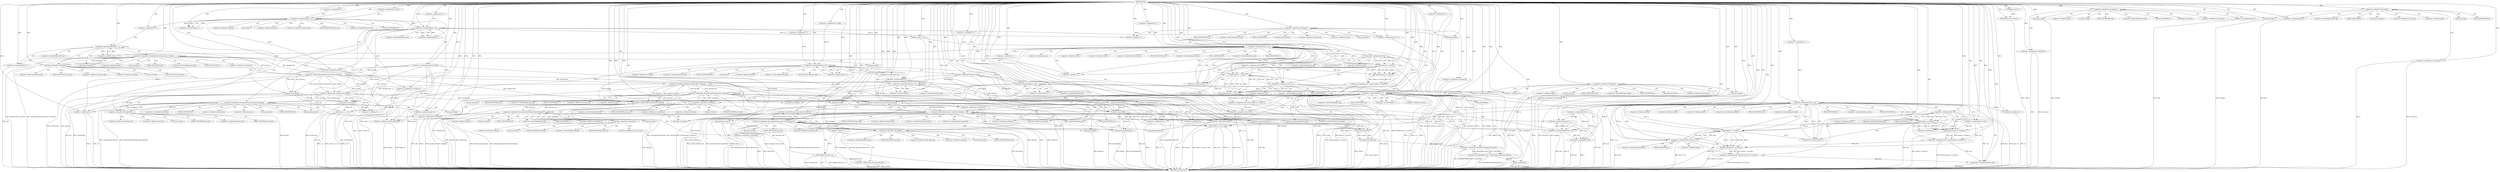 digraph "main" {  
"1000534" [label = "(METHOD,main)" ]
"1001096" [label = "(METHOD_RETURN,int)" ]
"1000536" [label = "(<operator>.assignment,n=read())" ]
"1000539" [label = "(<operator>.assignment,m=read())" ]
"1000542" [label = "(<operator>.assignment,k=read())" ]
"1000843" [label = "(build1,build1(1,1,n))" ]
"1000914" [label = "(build2,build2(1,1,m))" ]
"1000985" [label = "(sort,sort(a+1,a+n+1))" ]
"1000994" [label = "(sort,sort(b+1,b+m+1,cmp))" ]
"1001004" [label = "(<operator>.assignment,now=1)" ]
"1001092" [label = "(writeln,writeln(ans))" ]
"1001094" [label = "(RETURN,return 0;,return 0;)" ]
"1000547" [label = "(<operator>.assignment,i=1)" ]
"1000550" [label = "(<operator>.lessEqualsThan,i<=n)" ]
"1000553" [label = "(<operator>.postIncrement,i++)" ]
"1000572" [label = "(<operator>.assignment,i=1)" ]
"1000575" [label = "(<operator>.lessEqualsThan,i<=m)" ]
"1000578" [label = "(<operator>.postIncrement,i++)" ]
"1000597" [label = "(<operator>.assignment,i=n)" ]
"1000600" [label = "(<operator>.greaterEqualsThan,i>=1)" ]
"1000603" [label = "(<operator>.postDecrement,i--)" ]
"1000639" [label = "(<operator>.logicalNot,!stk.empty())" ]
"1000658" [label = "(<operator>.assignment,i=m)" ]
"1000661" [label = "(<operator>.greaterEqualsThan,i>=1)" ]
"1000664" [label = "(<operator>.postDecrement,i--)" ]
"1000700" [label = "(<operator>.logicalNot,!stk.empty())" ]
"1000719" [label = "(<operator>.assignment,i=1)" ]
"1000722" [label = "(<operator>.lessEqualsThan,i<=n)" ]
"1000725" [label = "(<operator>.postIncrement,i++)" ]
"1000761" [label = "(<operator>.logicalNot,!stk.empty())" ]
"1000782" [label = "(<operator>.assignment,i=1)" ]
"1000785" [label = "(<operator>.lessEqualsThan,i<=m)" ]
"1000788" [label = "(<operator>.postIncrement,i++)" ]
"1000824" [label = "(<operator>.logicalNot,!stk.empty())" ]
"1000849" [label = "(<operator>.assignment,i=1)" ]
"1000852" [label = "(<operator>.lessEqualsThan,i<=n)" ]
"1000855" [label = "(<operator>.postIncrement,i++)" ]
"1000920" [label = "(<operator>.assignment,i=1)" ]
"1000923" [label = "(<operator>.lessEqualsThan,i<=m)" ]
"1000926" [label = "(<operator>.postIncrement,i++)" ]
"1001009" [label = "(<operator>.assignment,i=1)" ]
"1001012" [label = "(<operator>.lessEqualsThan,i<=n)" ]
"1001015" [label = "(<operator>.postIncrement,i++)" ]
"1001095" [label = "(LITERAL,0,return 0;)" ]
"1000556" [label = "(<operator>.assignment,a[i].num=read())" ]
"1000563" [label = "(<operator>.assignment,a[i].id=i)" ]
"1000581" [label = "(<operator>.assignment,b[i].num=read())" ]
"1000588" [label = "(<operator>.assignment,b[i].id=i)" ]
"1000634" [label = "(stk.push,stk.push(a[i]))" ]
"1000643" [label = "(<operator>.assignment,j=stk.top().id)" ]
"1000648" [label = "(stk.pop,stk.pop())" ]
"1000649" [label = "(<operator>.assignment,a[j].l=0)" ]
"1000695" [label = "(stk.push,stk.push(b[i]))" ]
"1000704" [label = "(<operator>.assignment,j=stk.top().id)" ]
"1000709" [label = "(stk.pop,stk.pop())" ]
"1000710" [label = "(<operator>.assignment,b[j].l=0)" ]
"1000756" [label = "(stk.push,stk.push(a[i]))" ]
"1000765" [label = "(<operator>.assignment,j=stk.top().id)" ]
"1000770" [label = "(stk.pop,stk.pop())" ]
"1000771" [label = "(<operator>.assignment,a[j].r=n+1)" ]
"1000819" [label = "(stk.push,stk.push(b[i]))" ]
"1000828" [label = "(<operator>.assignment,j=stk.top().id)" ]
"1000833" [label = "(stk.pop,stk.pop())" ]
"1000834" [label = "(<operator>.assignment,b[j].r=m+1)" ]
"1000858" [label = "(<operator>.assignment,now=1e9)" ]
"1000907" [label = "(<operator>.assignment,a[i].m=now)" ]
"1000929" [label = "(<operator>.assignment,now=1e9)" ]
"1000978" [label = "(<operator>.assignment,b[i].m=now)" ]
"1000986" [label = "(<operator>.addition,a+1)" ]
"1000989" [label = "(<operator>.addition,a+n+1)" ]
"1000995" [label = "(<operator>.addition,b+1)" ]
"1000998" [label = "(<operator>.addition,b+m+1)" ]
"1001077" [label = "(<operator>.assignmentPlus,ans+=ask(200000)-ask(max(0,k-a[i].m)))" ]
"1000607" [label = "(<operator>.logicalAnd,!stk.empty()&&stk.top().num>=a[i].num)" ]
"1000668" [label = "(<operator>.logicalAnd,!stk.empty()&&stk.top().num>=b[i].num)" ]
"1000729" [label = "(<operator>.logicalAnd,!stk.empty()&&stk.top().num>a[i].num)" ]
"1000792" [label = "(<operator>.logicalAnd,!stk.empty()&&stk.top().num>b[i].num)" ]
"1000862" [label = "(<operator>.notEquals,a[i].l!=0)" ]
"1000869" [label = "(<operator>.assignment,now=min(now,query(1,1,n,a[i].l,i)))" ]
"1000884" [label = "(<operator>.notEquals,a[i].r!=n+1)" ]
"1000893" [label = "(<operator>.assignment,now=min(now,query(1,1,n,i,a[i].r)))" ]
"1000933" [label = "(<operator>.notEquals,b[i].l!=0)" ]
"1000940" [label = "(<operator>.assignment,now=min(now,query(1,1,m,b[i].l,i)))" ]
"1000955" [label = "(<operator>.notEquals,b[i].r!=m+1)" ]
"1000964" [label = "(<operator>.assignment,now=min(now,query(1,1,m,i,b[i].r)))" ]
"1000991" [label = "(<operator>.addition,n+1)" ]
"1001000" [label = "(<operator>.addition,m+1)" ]
"1001020" [label = "(<operator>.assignment,j=now)" ]
"1001023" [label = "(<operator>.logicalAnd,a[i].num+b[now].m>k&&now<=m)" ]
"1001040" [label = "(<operator>.postIncrement,now++)" ]
"1001055" [label = "(<operator>.logicalAnd,!que.empty()&&que.top().num+a[i].num>k)" ]
"1000621" [label = "(<operator>.assignment,j=stk.top().id)" ]
"1000626" [label = "(stk.pop,stk.pop())" ]
"1000627" [label = "(<operator>.assignment,a[j].l=i)" ]
"1000682" [label = "(<operator>.assignment,j=stk.top().id)" ]
"1000687" [label = "(stk.pop,stk.pop())" ]
"1000688" [label = "(<operator>.assignment,b[j].l=i)" ]
"1000743" [label = "(<operator>.assignment,j=stk.top().id)" ]
"1000748" [label = "(stk.pop,stk.pop())" ]
"1000749" [label = "(<operator>.assignment,a[j].r=i)" ]
"1000777" [label = "(<operator>.addition,n+1)" ]
"1000806" [label = "(<operator>.assignment,j=stk.top().id)" ]
"1000811" [label = "(stk.pop,stk.pop())" ]
"1000812" [label = "(<operator>.assignment,b[j].r=i)" ]
"1000840" [label = "(<operator>.addition,m+1)" ]
"1001043" [label = "(add,add(b[now].num,1))" ]
"1001050" [label = "(que.push,que.push(b[now]))" ]
"1001070" [label = "(add,add(que.top().num,-1))" ]
"1001076" [label = "(que.pop,que.pop())" ]
"1001079" [label = "(<operator>.subtraction,ask(200000)-ask(max(0,k-a[i].m)))" ]
"1000608" [label = "(<operator>.logicalNot,!stk.empty())" ]
"1000610" [label = "(<operator>.greaterEqualsThan,stk.top().num>=a[i].num)" ]
"1000669" [label = "(<operator>.logicalNot,!stk.empty())" ]
"1000671" [label = "(<operator>.greaterEqualsThan,stk.top().num>=b[i].num)" ]
"1000730" [label = "(<operator>.logicalNot,!stk.empty())" ]
"1000732" [label = "(<operator>.greaterThan,stk.top().num>a[i].num)" ]
"1000793" [label = "(<operator>.logicalNot,!stk.empty())" ]
"1000795" [label = "(<operator>.greaterThan,stk.top().num>b[i].num)" ]
"1000871" [label = "(min,min(now,query(1,1,n,a[i].l,i)))" ]
"1000890" [label = "(<operator>.addition,n+1)" ]
"1000895" [label = "(min,min(now,query(1,1,n,i,a[i].r)))" ]
"1000942" [label = "(min,min(now,query(1,1,m,b[i].l,i)))" ]
"1000961" [label = "(<operator>.addition,m+1)" ]
"1000966" [label = "(min,min(now,query(1,1,m,i,b[i].r)))" ]
"1001024" [label = "(<operator>.greaterThan,a[i].num+b[now].m>k)" ]
"1001037" [label = "(<operator>.lessEqualsThan,now<=m)" ]
"1001056" [label = "(<operator>.logicalNot,!que.empty())" ]
"1001058" [label = "(<operator>.greaterThan,que.top().num+a[i].num>k)" ]
"1001080" [label = "(ask,ask(200000))" ]
"1001082" [label = "(ask,ask(max(0,k-a[i].m)))" ]
"1000873" [label = "(query,query(1,1,n,a[i].l,i))" ]
"1000897" [label = "(query,query(1,1,n,i,a[i].r))" ]
"1000944" [label = "(query,query(1,1,m,b[i].l,i))" ]
"1000968" [label = "(query,query(1,1,m,i,b[i].r))" ]
"1001025" [label = "(<operator>.addition,a[i].num+b[now].m)" ]
"1001059" [label = "(<operator>.addition,que.top().num+a[i].num)" ]
"1001074" [label = "(<operator>.minus,-1)" ]
"1001083" [label = "(max,max(0,k-a[i].m))" ]
"1001085" [label = "(<operator>.subtraction,k-a[i].m)" ]
"1000640" [label = "(stk.empty,stk.empty())" ]
"1000701" [label = "(stk.empty,stk.empty())" ]
"1000762" [label = "(stk.empty,stk.empty())" ]
"1000825" [label = "(stk.empty,stk.empty())" ]
"1000557" [label = "(<operator>.fieldAccess,a[i].num)" ]
"1000562" [label = "(read,read())" ]
"1000564" [label = "(<operator>.fieldAccess,a[i].id)" ]
"1000582" [label = "(<operator>.fieldAccess,b[i].num)" ]
"1000587" [label = "(read,read())" ]
"1000589" [label = "(<operator>.fieldAccess,b[i].id)" ]
"1000635" [label = "(<operator>.indirectIndexAccess,a[i])" ]
"1000645" [label = "(<operator>.fieldAccess,stk.top().id)" ]
"1000650" [label = "(<operator>.fieldAccess,a[j].l)" ]
"1000696" [label = "(<operator>.indirectIndexAccess,b[i])" ]
"1000706" [label = "(<operator>.fieldAccess,stk.top().id)" ]
"1000711" [label = "(<operator>.fieldAccess,b[j].l)" ]
"1000757" [label = "(<operator>.indirectIndexAccess,a[i])" ]
"1000767" [label = "(<operator>.fieldAccess,stk.top().id)" ]
"1000772" [label = "(<operator>.fieldAccess,a[j].r)" ]
"1000820" [label = "(<operator>.indirectIndexAccess,b[i])" ]
"1000830" [label = "(<operator>.fieldAccess,stk.top().id)" ]
"1000835" [label = "(<operator>.fieldAccess,b[j].r)" ]
"1000908" [label = "(<operator>.fieldAccess,a[i].m)" ]
"1000979" [label = "(<operator>.fieldAccess,b[i].m)" ]
"1000558" [label = "(<operator>.indirectIndexAccess,a[i])" ]
"1000561" [label = "(FIELD_IDENTIFIER,num,num)" ]
"1000565" [label = "(<operator>.indirectIndexAccess,a[i])" ]
"1000568" [label = "(FIELD_IDENTIFIER,id,id)" ]
"1000583" [label = "(<operator>.indirectIndexAccess,b[i])" ]
"1000586" [label = "(FIELD_IDENTIFIER,num,num)" ]
"1000590" [label = "(<operator>.indirectIndexAccess,b[i])" ]
"1000593" [label = "(FIELD_IDENTIFIER,id,id)" ]
"1000646" [label = "(stk.top,stk.top())" ]
"1000647" [label = "(FIELD_IDENTIFIER,id,id)" ]
"1000651" [label = "(<operator>.indirectIndexAccess,a[j])" ]
"1000654" [label = "(FIELD_IDENTIFIER,l,l)" ]
"1000707" [label = "(stk.top,stk.top())" ]
"1000708" [label = "(FIELD_IDENTIFIER,id,id)" ]
"1000712" [label = "(<operator>.indirectIndexAccess,b[j])" ]
"1000715" [label = "(FIELD_IDENTIFIER,l,l)" ]
"1000768" [label = "(stk.top,stk.top())" ]
"1000769" [label = "(FIELD_IDENTIFIER,id,id)" ]
"1000773" [label = "(<operator>.indirectIndexAccess,a[j])" ]
"1000776" [label = "(FIELD_IDENTIFIER,r,r)" ]
"1000831" [label = "(stk.top,stk.top())" ]
"1000832" [label = "(FIELD_IDENTIFIER,id,id)" ]
"1000836" [label = "(<operator>.indirectIndexAccess,b[j])" ]
"1000839" [label = "(FIELD_IDENTIFIER,r,r)" ]
"1000863" [label = "(<operator>.fieldAccess,a[i].l)" ]
"1000885" [label = "(<operator>.fieldAccess,a[i].r)" ]
"1000909" [label = "(<operator>.indirectIndexAccess,a[i])" ]
"1000912" [label = "(FIELD_IDENTIFIER,m,m)" ]
"1000934" [label = "(<operator>.fieldAccess,b[i].l)" ]
"1000956" [label = "(<operator>.fieldAccess,b[i].r)" ]
"1000980" [label = "(<operator>.indirectIndexAccess,b[i])" ]
"1000983" [label = "(FIELD_IDENTIFIER,m,m)" ]
"1000609" [label = "(stk.empty,stk.empty())" ]
"1000611" [label = "(<operator>.fieldAccess,stk.top().num)" ]
"1000614" [label = "(<operator>.fieldAccess,a[i].num)" ]
"1000623" [label = "(<operator>.fieldAccess,stk.top().id)" ]
"1000628" [label = "(<operator>.fieldAccess,a[j].l)" ]
"1000670" [label = "(stk.empty,stk.empty())" ]
"1000672" [label = "(<operator>.fieldAccess,stk.top().num)" ]
"1000675" [label = "(<operator>.fieldAccess,b[i].num)" ]
"1000684" [label = "(<operator>.fieldAccess,stk.top().id)" ]
"1000689" [label = "(<operator>.fieldAccess,b[j].l)" ]
"1000731" [label = "(stk.empty,stk.empty())" ]
"1000733" [label = "(<operator>.fieldAccess,stk.top().num)" ]
"1000736" [label = "(<operator>.fieldAccess,a[i].num)" ]
"1000745" [label = "(<operator>.fieldAccess,stk.top().id)" ]
"1000750" [label = "(<operator>.fieldAccess,a[j].r)" ]
"1000794" [label = "(stk.empty,stk.empty())" ]
"1000796" [label = "(<operator>.fieldAccess,stk.top().num)" ]
"1000799" [label = "(<operator>.fieldAccess,b[i].num)" ]
"1000808" [label = "(<operator>.fieldAccess,stk.top().id)" ]
"1000813" [label = "(<operator>.fieldAccess,b[j].r)" ]
"1000864" [label = "(<operator>.indirectIndexAccess,a[i])" ]
"1000867" [label = "(FIELD_IDENTIFIER,l,l)" ]
"1000886" [label = "(<operator>.indirectIndexAccess,a[i])" ]
"1000889" [label = "(FIELD_IDENTIFIER,r,r)" ]
"1000935" [label = "(<operator>.indirectIndexAccess,b[i])" ]
"1000938" [label = "(FIELD_IDENTIFIER,l,l)" ]
"1000957" [label = "(<operator>.indirectIndexAccess,b[i])" ]
"1000960" [label = "(FIELD_IDENTIFIER,r,r)" ]
"1001044" [label = "(<operator>.fieldAccess,b[now].num)" ]
"1001051" [label = "(<operator>.indirectIndexAccess,b[now])" ]
"1001057" [label = "(que.empty,que.empty())" ]
"1001071" [label = "(<operator>.fieldAccess,que.top().num)" ]
"1000612" [label = "(stk.top,stk.top())" ]
"1000613" [label = "(FIELD_IDENTIFIER,num,num)" ]
"1000615" [label = "(<operator>.indirectIndexAccess,a[i])" ]
"1000618" [label = "(FIELD_IDENTIFIER,num,num)" ]
"1000624" [label = "(stk.top,stk.top())" ]
"1000625" [label = "(FIELD_IDENTIFIER,id,id)" ]
"1000629" [label = "(<operator>.indirectIndexAccess,a[j])" ]
"1000632" [label = "(FIELD_IDENTIFIER,l,l)" ]
"1000673" [label = "(stk.top,stk.top())" ]
"1000674" [label = "(FIELD_IDENTIFIER,num,num)" ]
"1000676" [label = "(<operator>.indirectIndexAccess,b[i])" ]
"1000679" [label = "(FIELD_IDENTIFIER,num,num)" ]
"1000685" [label = "(stk.top,stk.top())" ]
"1000686" [label = "(FIELD_IDENTIFIER,id,id)" ]
"1000690" [label = "(<operator>.indirectIndexAccess,b[j])" ]
"1000693" [label = "(FIELD_IDENTIFIER,l,l)" ]
"1000734" [label = "(stk.top,stk.top())" ]
"1000735" [label = "(FIELD_IDENTIFIER,num,num)" ]
"1000737" [label = "(<operator>.indirectIndexAccess,a[i])" ]
"1000740" [label = "(FIELD_IDENTIFIER,num,num)" ]
"1000746" [label = "(stk.top,stk.top())" ]
"1000747" [label = "(FIELD_IDENTIFIER,id,id)" ]
"1000751" [label = "(<operator>.indirectIndexAccess,a[j])" ]
"1000754" [label = "(FIELD_IDENTIFIER,r,r)" ]
"1000797" [label = "(stk.top,stk.top())" ]
"1000798" [label = "(FIELD_IDENTIFIER,num,num)" ]
"1000800" [label = "(<operator>.indirectIndexAccess,b[i])" ]
"1000803" [label = "(FIELD_IDENTIFIER,num,num)" ]
"1000809" [label = "(stk.top,stk.top())" ]
"1000810" [label = "(FIELD_IDENTIFIER,id,id)" ]
"1000814" [label = "(<operator>.indirectIndexAccess,b[j])" ]
"1000817" [label = "(FIELD_IDENTIFIER,r,r)" ]
"1000877" [label = "(<operator>.fieldAccess,a[i].l)" ]
"1000902" [label = "(<operator>.fieldAccess,a[i].r)" ]
"1000948" [label = "(<operator>.fieldAccess,b[i].l)" ]
"1000973" [label = "(<operator>.fieldAccess,b[i].r)" ]
"1001026" [label = "(<operator>.fieldAccess,a[i].num)" ]
"1001031" [label = "(<operator>.fieldAccess,b[now].m)" ]
"1001045" [label = "(<operator>.indirectIndexAccess,b[now])" ]
"1001048" [label = "(FIELD_IDENTIFIER,num,num)" ]
"1001060" [label = "(<operator>.fieldAccess,que.top().num)" ]
"1001063" [label = "(<operator>.fieldAccess,a[i].num)" ]
"1001072" [label = "(que.top,que.top())" ]
"1001073" [label = "(FIELD_IDENTIFIER,num,num)" ]
"1000878" [label = "(<operator>.indirectIndexAccess,a[i])" ]
"1000881" [label = "(FIELD_IDENTIFIER,l,l)" ]
"1000903" [label = "(<operator>.indirectIndexAccess,a[i])" ]
"1000906" [label = "(FIELD_IDENTIFIER,r,r)" ]
"1000949" [label = "(<operator>.indirectIndexAccess,b[i])" ]
"1000952" [label = "(FIELD_IDENTIFIER,l,l)" ]
"1000974" [label = "(<operator>.indirectIndexAccess,b[i])" ]
"1000977" [label = "(FIELD_IDENTIFIER,r,r)" ]
"1001027" [label = "(<operator>.indirectIndexAccess,a[i])" ]
"1001030" [label = "(FIELD_IDENTIFIER,num,num)" ]
"1001032" [label = "(<operator>.indirectIndexAccess,b[now])" ]
"1001035" [label = "(FIELD_IDENTIFIER,m,m)" ]
"1001061" [label = "(que.top,que.top())" ]
"1001062" [label = "(FIELD_IDENTIFIER,num,num)" ]
"1001064" [label = "(<operator>.indirectIndexAccess,a[i])" ]
"1001067" [label = "(FIELD_IDENTIFIER,num,num)" ]
"1001087" [label = "(<operator>.fieldAccess,a[i].m)" ]
"1001088" [label = "(<operator>.indirectIndexAccess,a[i])" ]
"1001091" [label = "(FIELD_IDENTIFIER,m,m)" ]
  "1001094" -> "1001096"  [ label = "DDG: <RET>"] 
  "1000542" -> "1001096"  [ label = "DDG: k"] 
  "1000542" -> "1001096"  [ label = "DDG: read()"] 
  "1000661" -> "1001096"  [ label = "DDG: i>=1"] 
  "1000824" -> "1001096"  [ label = "DDG: stk.empty()"] 
  "1000824" -> "1001096"  [ label = "DDG: !stk.empty()"] 
  "1000843" -> "1001096"  [ label = "DDG: build1(1,1,n)"] 
  "1000914" -> "1001096"  [ label = "DDG: build2(1,1,m)"] 
  "1000923" -> "1001096"  [ label = "DDG: i<=m"] 
  "1000985" -> "1001096"  [ label = "DDG: a+1"] 
  "1000989" -> "1001096"  [ label = "DDG: a"] 
  "1000989" -> "1001096"  [ label = "DDG: n+1"] 
  "1000985" -> "1001096"  [ label = "DDG: a+n+1"] 
  "1000985" -> "1001096"  [ label = "DDG: sort(a+1,a+n+1)"] 
  "1000994" -> "1001096"  [ label = "DDG: b+1"] 
  "1000998" -> "1001096"  [ label = "DDG: b"] 
  "1001000" -> "1001096"  [ label = "DDG: m"] 
  "1000998" -> "1001096"  [ label = "DDG: m+1"] 
  "1000994" -> "1001096"  [ label = "DDG: b+m+1"] 
  "1000994" -> "1001096"  [ label = "DDG: sort(b+1,b+m+1,cmp)"] 
  "1001004" -> "1001096"  [ label = "DDG: now"] 
  "1001012" -> "1001096"  [ label = "DDG: i"] 
  "1001012" -> "1001096"  [ label = "DDG: n"] 
  "1001012" -> "1001096"  [ label = "DDG: i<=n"] 
  "1001092" -> "1001096"  [ label = "DDG: ans"] 
  "1001092" -> "1001096"  [ label = "DDG: writeln(ans)"] 
  "1001020" -> "1001096"  [ label = "DDG: j"] 
  "1001020" -> "1001096"  [ label = "DDG: now"] 
  "1001025" -> "1001096"  [ label = "DDG: a[i].num"] 
  "1001025" -> "1001096"  [ label = "DDG: b[now].m"] 
  "1001024" -> "1001096"  [ label = "DDG: a[i].num+b[now].m"] 
  "1001023" -> "1001096"  [ label = "DDG: a[i].num+b[now].m>k"] 
  "1001037" -> "1001096"  [ label = "DDG: now"] 
  "1001037" -> "1001096"  [ label = "DDG: m"] 
  "1001023" -> "1001096"  [ label = "DDG: now<=m"] 
  "1001023" -> "1001096"  [ label = "DDG: a[i].num+b[now].m>k&&now<=m"] 
  "1001056" -> "1001096"  [ label = "DDG: que.empty()"] 
  "1001055" -> "1001096"  [ label = "DDG: !que.empty()"] 
  "1001059" -> "1001096"  [ label = "DDG: que.top().num"] 
  "1001059" -> "1001096"  [ label = "DDG: a[i].num"] 
  "1001058" -> "1001096"  [ label = "DDG: que.top().num+a[i].num"] 
  "1001055" -> "1001096"  [ label = "DDG: que.top().num+a[i].num>k"] 
  "1001055" -> "1001096"  [ label = "DDG: !que.empty()&&que.top().num+a[i].num>k"] 
  "1001079" -> "1001096"  [ label = "DDG: ask(200000)"] 
  "1001085" -> "1001096"  [ label = "DDG: k"] 
  "1001085" -> "1001096"  [ label = "DDG: a[i].m"] 
  "1001083" -> "1001096"  [ label = "DDG: k-a[i].m"] 
  "1001082" -> "1001096"  [ label = "DDG: max(0,k-a[i].m)"] 
  "1001079" -> "1001096"  [ label = "DDG: ask(max(0,k-a[i].m))"] 
  "1001077" -> "1001096"  [ label = "DDG: ask(200000)-ask(max(0,k-a[i].m))"] 
  "1001070" -> "1001096"  [ label = "DDG: que.top().num"] 
  "1001070" -> "1001096"  [ label = "DDG: -1"] 
  "1001070" -> "1001096"  [ label = "DDG: add(que.top().num,-1)"] 
  "1001076" -> "1001096"  [ label = "DDG: que.pop()"] 
  "1001043" -> "1001096"  [ label = "DDG: b[now].num"] 
  "1001043" -> "1001096"  [ label = "DDG: add(b[now].num,1)"] 
  "1001050" -> "1001096"  [ label = "DDG: b[now]"] 
  "1001050" -> "1001096"  [ label = "DDG: que.push(b[now])"] 
  "1001040" -> "1001096"  [ label = "DDG: now"] 
  "1000933" -> "1001096"  [ label = "DDG: b[i].l"] 
  "1000933" -> "1001096"  [ label = "DDG: b[i].l!=0"] 
  "1000944" -> "1001096"  [ label = "DDG: b[i].l"] 
  "1000942" -> "1001096"  [ label = "DDG: query(1,1,m,b[i].l,i)"] 
  "1000940" -> "1001096"  [ label = "DDG: min(now,query(1,1,m,b[i].l,i))"] 
  "1000955" -> "1001096"  [ label = "DDG: b[i].r"] 
  "1000955" -> "1001096"  [ label = "DDG: b[i].r!=m+1"] 
  "1000968" -> "1001096"  [ label = "DDG: b[i].r"] 
  "1000966" -> "1001096"  [ label = "DDG: query(1,1,m,i,b[i].r)"] 
  "1000964" -> "1001096"  [ label = "DDG: min(now,query(1,1,m,i,b[i].r))"] 
  "1000978" -> "1001096"  [ label = "DDG: b[i].m"] 
  "1000862" -> "1001096"  [ label = "DDG: a[i].l"] 
  "1000862" -> "1001096"  [ label = "DDG: a[i].l!=0"] 
  "1000873" -> "1001096"  [ label = "DDG: a[i].l"] 
  "1000871" -> "1001096"  [ label = "DDG: query(1,1,n,a[i].l,i)"] 
  "1000869" -> "1001096"  [ label = "DDG: min(now,query(1,1,n,a[i].l,i))"] 
  "1000884" -> "1001096"  [ label = "DDG: a[i].r"] 
  "1000884" -> "1001096"  [ label = "DDG: a[i].r!=n+1"] 
  "1000897" -> "1001096"  [ label = "DDG: a[i].r"] 
  "1000895" -> "1001096"  [ label = "DDG: query(1,1,n,i,a[i].r)"] 
  "1000893" -> "1001096"  [ label = "DDG: min(now,query(1,1,n,i,a[i].r))"] 
  "1000907" -> "1001096"  [ label = "DDG: a[i].m"] 
  "1000828" -> "1001096"  [ label = "DDG: j"] 
  "1000828" -> "1001096"  [ label = "DDG: stk.top().id"] 
  "1000833" -> "1001096"  [ label = "DDG: stk.pop()"] 
  "1000834" -> "1001096"  [ label = "DDG: b[j].r"] 
  "1000795" -> "1001096"  [ label = "DDG: stk.top().num"] 
  "1000795" -> "1001096"  [ label = "DDG: b[i].num"] 
  "1000792" -> "1001096"  [ label = "DDG: stk.top().num>b[i].num"] 
  "1000792" -> "1001096"  [ label = "DDG: !stk.empty()&&stk.top().num>b[i].num"] 
  "1000819" -> "1001096"  [ label = "DDG: b[i]"] 
  "1000819" -> "1001096"  [ label = "DDG: stk.push(b[i])"] 
  "1000806" -> "1001096"  [ label = "DDG: j"] 
  "1000806" -> "1001096"  [ label = "DDG: stk.top().id"] 
  "1000811" -> "1001096"  [ label = "DDG: stk.pop()"] 
  "1000812" -> "1001096"  [ label = "DDG: b[j].r"] 
  "1000765" -> "1001096"  [ label = "DDG: j"] 
  "1000765" -> "1001096"  [ label = "DDG: stk.top().id"] 
  "1000770" -> "1001096"  [ label = "DDG: stk.pop()"] 
  "1000771" -> "1001096"  [ label = "DDG: a[j].r"] 
  "1000732" -> "1001096"  [ label = "DDG: stk.top().num"] 
  "1000732" -> "1001096"  [ label = "DDG: a[i].num"] 
  "1000729" -> "1001096"  [ label = "DDG: stk.top().num>a[i].num"] 
  "1000729" -> "1001096"  [ label = "DDG: !stk.empty()&&stk.top().num>a[i].num"] 
  "1000756" -> "1001096"  [ label = "DDG: a[i]"] 
  "1000756" -> "1001096"  [ label = "DDG: stk.push(a[i])"] 
  "1000743" -> "1001096"  [ label = "DDG: j"] 
  "1000743" -> "1001096"  [ label = "DDG: stk.top().id"] 
  "1000748" -> "1001096"  [ label = "DDG: stk.pop()"] 
  "1000749" -> "1001096"  [ label = "DDG: a[j].r"] 
  "1000704" -> "1001096"  [ label = "DDG: j"] 
  "1000704" -> "1001096"  [ label = "DDG: stk.top().id"] 
  "1000709" -> "1001096"  [ label = "DDG: stk.pop()"] 
  "1000710" -> "1001096"  [ label = "DDG: b[j].l"] 
  "1000671" -> "1001096"  [ label = "DDG: stk.top().num"] 
  "1000671" -> "1001096"  [ label = "DDG: b[i].num"] 
  "1000668" -> "1001096"  [ label = "DDG: stk.top().num>=b[i].num"] 
  "1000668" -> "1001096"  [ label = "DDG: !stk.empty()&&stk.top().num>=b[i].num"] 
  "1000695" -> "1001096"  [ label = "DDG: b[i]"] 
  "1000695" -> "1001096"  [ label = "DDG: stk.push(b[i])"] 
  "1000682" -> "1001096"  [ label = "DDG: j"] 
  "1000682" -> "1001096"  [ label = "DDG: stk.top().id"] 
  "1000687" -> "1001096"  [ label = "DDG: stk.pop()"] 
  "1000688" -> "1001096"  [ label = "DDG: b[j].l"] 
  "1000643" -> "1001096"  [ label = "DDG: j"] 
  "1000643" -> "1001096"  [ label = "DDG: stk.top().id"] 
  "1000648" -> "1001096"  [ label = "DDG: stk.pop()"] 
  "1000649" -> "1001096"  [ label = "DDG: a[j].l"] 
  "1000610" -> "1001096"  [ label = "DDG: stk.top().num"] 
  "1000610" -> "1001096"  [ label = "DDG: a[i].num"] 
  "1000607" -> "1001096"  [ label = "DDG: stk.top().num>=a[i].num"] 
  "1000607" -> "1001096"  [ label = "DDG: !stk.empty()&&stk.top().num>=a[i].num"] 
  "1000634" -> "1001096"  [ label = "DDG: a[i]"] 
  "1000634" -> "1001096"  [ label = "DDG: stk.push(a[i])"] 
  "1000621" -> "1001096"  [ label = "DDG: j"] 
  "1000621" -> "1001096"  [ label = "DDG: stk.top().id"] 
  "1000626" -> "1001096"  [ label = "DDG: stk.pop()"] 
  "1000627" -> "1001096"  [ label = "DDG: a[j].l"] 
  "1000581" -> "1001096"  [ label = "DDG: b[i].num"] 
  "1000581" -> "1001096"  [ label = "DDG: read()"] 
  "1000588" -> "1001096"  [ label = "DDG: b[i].id"] 
  "1000556" -> "1001096"  [ label = "DDG: a[i].num"] 
  "1000556" -> "1001096"  [ label = "DDG: read()"] 
  "1000563" -> "1001096"  [ label = "DDG: a[i].id"] 
  "1000994" -> "1001096"  [ label = "DDG: cmp"] 
  "1000534" -> "1000536"  [ label = "DDG: "] 
  "1000534" -> "1000539"  [ label = "DDG: "] 
  "1000534" -> "1000542"  [ label = "DDG: "] 
  "1000534" -> "1001004"  [ label = "DDG: "] 
  "1001095" -> "1001094"  [ label = "DDG: 0"] 
  "1000534" -> "1001094"  [ label = "DDG: "] 
  "1000534" -> "1000547"  [ label = "DDG: "] 
  "1000534" -> "1000572"  [ label = "DDG: "] 
  "1000550" -> "1000597"  [ label = "DDG: n"] 
  "1000534" -> "1000597"  [ label = "DDG: "] 
  "1000575" -> "1000658"  [ label = "DDG: m"] 
  "1000534" -> "1000658"  [ label = "DDG: "] 
  "1000534" -> "1000719"  [ label = "DDG: "] 
  "1000534" -> "1000782"  [ label = "DDG: "] 
  "1000534" -> "1000843"  [ label = "DDG: "] 
  "1000722" -> "1000843"  [ label = "DDG: n"] 
  "1000534" -> "1000849"  [ label = "DDG: "] 
  "1000534" -> "1000914"  [ label = "DDG: "] 
  "1000785" -> "1000914"  [ label = "DDG: m"] 
  "1000534" -> "1000920"  [ label = "DDG: "] 
  "1000534" -> "1000985"  [ label = "DDG: "] 
  "1000756" -> "1000985"  [ label = "DDG: a[i]"] 
  "1000634" -> "1000985"  [ label = "DDG: a[i]"] 
  "1000852" -> "1000985"  [ label = "DDG: n"] 
  "1000534" -> "1000994"  [ label = "DDG: "] 
  "1000819" -> "1000994"  [ label = "DDG: b[i]"] 
  "1000695" -> "1000994"  [ label = "DDG: b[i]"] 
  "1000923" -> "1000994"  [ label = "DDG: m"] 
  "1000534" -> "1001009"  [ label = "DDG: "] 
  "1001077" -> "1001092"  [ label = "DDG: ans"] 
  "1000534" -> "1001092"  [ label = "DDG: "] 
  "1000534" -> "1001095"  [ label = "DDG: "] 
  "1000547" -> "1000550"  [ label = "DDG: i"] 
  "1000553" -> "1000550"  [ label = "DDG: i"] 
  "1000534" -> "1000550"  [ label = "DDG: "] 
  "1000536" -> "1000550"  [ label = "DDG: n"] 
  "1000534" -> "1000553"  [ label = "DDG: "] 
  "1000550" -> "1000553"  [ label = "DDG: i"] 
  "1000534" -> "1000556"  [ label = "DDG: "] 
  "1000550" -> "1000563"  [ label = "DDG: i"] 
  "1000534" -> "1000563"  [ label = "DDG: "] 
  "1000572" -> "1000575"  [ label = "DDG: i"] 
  "1000578" -> "1000575"  [ label = "DDG: i"] 
  "1000534" -> "1000575"  [ label = "DDG: "] 
  "1000539" -> "1000575"  [ label = "DDG: m"] 
  "1000534" -> "1000578"  [ label = "DDG: "] 
  "1000575" -> "1000578"  [ label = "DDG: i"] 
  "1000534" -> "1000581"  [ label = "DDG: "] 
  "1000575" -> "1000588"  [ label = "DDG: i"] 
  "1000534" -> "1000588"  [ label = "DDG: "] 
  "1000597" -> "1000600"  [ label = "DDG: i"] 
  "1000603" -> "1000600"  [ label = "DDG: i"] 
  "1000534" -> "1000600"  [ label = "DDG: "] 
  "1000600" -> "1000603"  [ label = "DDG: i"] 
  "1000534" -> "1000603"  [ label = "DDG: "] 
  "1000534" -> "1000639"  [ label = "DDG: "] 
  "1000534" -> "1000648"  [ label = "DDG: "] 
  "1000534" -> "1000649"  [ label = "DDG: "] 
  "1000658" -> "1000661"  [ label = "DDG: i"] 
  "1000664" -> "1000661"  [ label = "DDG: i"] 
  "1000534" -> "1000661"  [ label = "DDG: "] 
  "1000661" -> "1000664"  [ label = "DDG: i"] 
  "1000534" -> "1000664"  [ label = "DDG: "] 
  "1000534" -> "1000700"  [ label = "DDG: "] 
  "1000534" -> "1000709"  [ label = "DDG: "] 
  "1000534" -> "1000710"  [ label = "DDG: "] 
  "1000719" -> "1000722"  [ label = "DDG: i"] 
  "1000725" -> "1000722"  [ label = "DDG: i"] 
  "1000534" -> "1000722"  [ label = "DDG: "] 
  "1000550" -> "1000722"  [ label = "DDG: n"] 
  "1000722" -> "1000725"  [ label = "DDG: i"] 
  "1000534" -> "1000725"  [ label = "DDG: "] 
  "1000534" -> "1000761"  [ label = "DDG: "] 
  "1000534" -> "1000770"  [ label = "DDG: "] 
  "1000722" -> "1000771"  [ label = "DDG: n"] 
  "1000534" -> "1000771"  [ label = "DDG: "] 
  "1000782" -> "1000785"  [ label = "DDG: i"] 
  "1000788" -> "1000785"  [ label = "DDG: i"] 
  "1000534" -> "1000785"  [ label = "DDG: "] 
  "1000575" -> "1000785"  [ label = "DDG: m"] 
  "1000785" -> "1000788"  [ label = "DDG: i"] 
  "1000534" -> "1000788"  [ label = "DDG: "] 
  "1000534" -> "1000824"  [ label = "DDG: "] 
  "1000534" -> "1000833"  [ label = "DDG: "] 
  "1000534" -> "1000834"  [ label = "DDG: "] 
  "1000785" -> "1000834"  [ label = "DDG: m"] 
  "1000849" -> "1000852"  [ label = "DDG: i"] 
  "1000855" -> "1000852"  [ label = "DDG: i"] 
  "1000534" -> "1000852"  [ label = "DDG: "] 
  "1000843" -> "1000852"  [ label = "DDG: n"] 
  "1000897" -> "1000852"  [ label = "DDG: n"] 
  "1000873" -> "1000852"  [ label = "DDG: n"] 
  "1000852" -> "1000855"  [ label = "DDG: i"] 
  "1000873" -> "1000855"  [ label = "DDG: i"] 
  "1000897" -> "1000855"  [ label = "DDG: i"] 
  "1000534" -> "1000855"  [ label = "DDG: "] 
  "1000534" -> "1000858"  [ label = "DDG: "] 
  "1000858" -> "1000907"  [ label = "DDG: now"] 
  "1000869" -> "1000907"  [ label = "DDG: now"] 
  "1000893" -> "1000907"  [ label = "DDG: now"] 
  "1000534" -> "1000907"  [ label = "DDG: "] 
  "1000920" -> "1000923"  [ label = "DDG: i"] 
  "1000926" -> "1000923"  [ label = "DDG: i"] 
  "1000534" -> "1000923"  [ label = "DDG: "] 
  "1000914" -> "1000923"  [ label = "DDG: m"] 
  "1000968" -> "1000923"  [ label = "DDG: m"] 
  "1000944" -> "1000923"  [ label = "DDG: m"] 
  "1000923" -> "1000926"  [ label = "DDG: i"] 
  "1000944" -> "1000926"  [ label = "DDG: i"] 
  "1000968" -> "1000926"  [ label = "DDG: i"] 
  "1000534" -> "1000926"  [ label = "DDG: "] 
  "1000534" -> "1000929"  [ label = "DDG: "] 
  "1000929" -> "1000978"  [ label = "DDG: now"] 
  "1000940" -> "1000978"  [ label = "DDG: now"] 
  "1000964" -> "1000978"  [ label = "DDG: now"] 
  "1000534" -> "1000978"  [ label = "DDG: "] 
  "1000756" -> "1000986"  [ label = "DDG: a[i]"] 
  "1000634" -> "1000986"  [ label = "DDG: a[i]"] 
  "1000534" -> "1000986"  [ label = "DDG: "] 
  "1000756" -> "1000989"  [ label = "DDG: a[i]"] 
  "1000634" -> "1000989"  [ label = "DDG: a[i]"] 
  "1000534" -> "1000989"  [ label = "DDG: "] 
  "1000852" -> "1000989"  [ label = "DDG: n"] 
  "1000819" -> "1000995"  [ label = "DDG: b[i]"] 
  "1000695" -> "1000995"  [ label = "DDG: b[i]"] 
  "1000534" -> "1000995"  [ label = "DDG: "] 
  "1000819" -> "1000998"  [ label = "DDG: b[i]"] 
  "1000695" -> "1000998"  [ label = "DDG: b[i]"] 
  "1000534" -> "1000998"  [ label = "DDG: "] 
  "1000923" -> "1000998"  [ label = "DDG: m"] 
  "1001009" -> "1001012"  [ label = "DDG: i"] 
  "1001015" -> "1001012"  [ label = "DDG: i"] 
  "1000534" -> "1001012"  [ label = "DDG: "] 
  "1000852" -> "1001012"  [ label = "DDG: n"] 
  "1001012" -> "1001015"  [ label = "DDG: i"] 
  "1000534" -> "1001015"  [ label = "DDG: "] 
  "1001079" -> "1001077"  [ label = "DDG: ask(200000)"] 
  "1001079" -> "1001077"  [ label = "DDG: ask(max(0,k-a[i].m))"] 
  "1000610" -> "1000634"  [ label = "DDG: a[i].num"] 
  "1000556" -> "1000634"  [ label = "DDG: a[i].num"] 
  "1000563" -> "1000634"  [ label = "DDG: a[i].id"] 
  "1000534" -> "1000643"  [ label = "DDG: "] 
  "1000671" -> "1000695"  [ label = "DDG: b[i].num"] 
  "1000581" -> "1000695"  [ label = "DDG: b[i].num"] 
  "1000588" -> "1000695"  [ label = "DDG: b[i].id"] 
  "1000534" -> "1000704"  [ label = "DDG: "] 
  "1000732" -> "1000756"  [ label = "DDG: a[i].num"] 
  "1000610" -> "1000756"  [ label = "DDG: a[i].num"] 
  "1000634" -> "1000756"  [ label = "DDG: a[i]"] 
  "1000556" -> "1000756"  [ label = "DDG: a[i].num"] 
  "1000563" -> "1000756"  [ label = "DDG: a[i].id"] 
  "1000534" -> "1000765"  [ label = "DDG: "] 
  "1000795" -> "1000819"  [ label = "DDG: b[i].num"] 
  "1000671" -> "1000819"  [ label = "DDG: b[i].num"] 
  "1000695" -> "1000819"  [ label = "DDG: b[i]"] 
  "1000581" -> "1000819"  [ label = "DDG: b[i].num"] 
  "1000588" -> "1000819"  [ label = "DDG: b[i].id"] 
  "1000534" -> "1000828"  [ label = "DDG: "] 
  "1000871" -> "1000869"  [ label = "DDG: query(1,1,n,a[i].l,i)"] 
  "1000871" -> "1000869"  [ label = "DDG: now"] 
  "1000895" -> "1000893"  [ label = "DDG: query(1,1,n,i,a[i].r)"] 
  "1000895" -> "1000893"  [ label = "DDG: now"] 
  "1000942" -> "1000940"  [ label = "DDG: query(1,1,m,b[i].l,i)"] 
  "1000942" -> "1000940"  [ label = "DDG: now"] 
  "1000966" -> "1000964"  [ label = "DDG: query(1,1,m,i,b[i].r)"] 
  "1000966" -> "1000964"  [ label = "DDG: now"] 
  "1000852" -> "1000991"  [ label = "DDG: n"] 
  "1000534" -> "1000991"  [ label = "DDG: "] 
  "1000923" -> "1001000"  [ label = "DDG: m"] 
  "1000534" -> "1001000"  [ label = "DDG: "] 
  "1001004" -> "1001020"  [ label = "DDG: now"] 
  "1001037" -> "1001020"  [ label = "DDG: now"] 
  "1001040" -> "1001020"  [ label = "DDG: now"] 
  "1000534" -> "1001020"  [ label = "DDG: "] 
  "1000534" -> "1001077"  [ label = "DDG: "] 
  "1000608" -> "1000607"  [ label = "DDG: stk.empty()"] 
  "1000610" -> "1000607"  [ label = "DDG: stk.top().num"] 
  "1000610" -> "1000607"  [ label = "DDG: a[i].num"] 
  "1000534" -> "1000626"  [ label = "DDG: "] 
  "1000600" -> "1000627"  [ label = "DDG: i"] 
  "1000534" -> "1000627"  [ label = "DDG: "] 
  "1000669" -> "1000668"  [ label = "DDG: stk.empty()"] 
  "1000671" -> "1000668"  [ label = "DDG: stk.top().num"] 
  "1000671" -> "1000668"  [ label = "DDG: b[i].num"] 
  "1000534" -> "1000687"  [ label = "DDG: "] 
  "1000661" -> "1000688"  [ label = "DDG: i"] 
  "1000534" -> "1000688"  [ label = "DDG: "] 
  "1000730" -> "1000729"  [ label = "DDG: stk.empty()"] 
  "1000732" -> "1000729"  [ label = "DDG: a[i].num"] 
  "1000732" -> "1000729"  [ label = "DDG: stk.top().num"] 
  "1000534" -> "1000748"  [ label = "DDG: "] 
  "1000722" -> "1000749"  [ label = "DDG: i"] 
  "1000534" -> "1000749"  [ label = "DDG: "] 
  "1000722" -> "1000777"  [ label = "DDG: n"] 
  "1000534" -> "1000777"  [ label = "DDG: "] 
  "1000793" -> "1000792"  [ label = "DDG: stk.empty()"] 
  "1000795" -> "1000792"  [ label = "DDG: stk.top().num"] 
  "1000795" -> "1000792"  [ label = "DDG: b[i].num"] 
  "1000534" -> "1000811"  [ label = "DDG: "] 
  "1000785" -> "1000812"  [ label = "DDG: i"] 
  "1000534" -> "1000812"  [ label = "DDG: "] 
  "1000785" -> "1000840"  [ label = "DDG: m"] 
  "1000534" -> "1000840"  [ label = "DDG: "] 
  "1000873" -> "1000862"  [ label = "DDG: a[i].l"] 
  "1000534" -> "1000862"  [ label = "DDG: "] 
  "1000534" -> "1000869"  [ label = "DDG: "] 
  "1000897" -> "1000884"  [ label = "DDG: a[i].r"] 
  "1000852" -> "1000884"  [ label = "DDG: n"] 
  "1000873" -> "1000884"  [ label = "DDG: n"] 
  "1000534" -> "1000884"  [ label = "DDG: "] 
  "1000534" -> "1000893"  [ label = "DDG: "] 
  "1000944" -> "1000933"  [ label = "DDG: b[i].l"] 
  "1000534" -> "1000933"  [ label = "DDG: "] 
  "1000534" -> "1000940"  [ label = "DDG: "] 
  "1000968" -> "1000955"  [ label = "DDG: b[i].r"] 
  "1000534" -> "1000955"  [ label = "DDG: "] 
  "1000923" -> "1000955"  [ label = "DDG: m"] 
  "1000944" -> "1000955"  [ label = "DDG: m"] 
  "1000534" -> "1000964"  [ label = "DDG: "] 
  "1001024" -> "1001023"  [ label = "DDG: k"] 
  "1001024" -> "1001023"  [ label = "DDG: a[i].num+b[now].m"] 
  "1001037" -> "1001023"  [ label = "DDG: now"] 
  "1001037" -> "1001023"  [ label = "DDG: m"] 
  "1001037" -> "1001040"  [ label = "DDG: now"] 
  "1000534" -> "1001040"  [ label = "DDG: "] 
  "1001004" -> "1001040"  [ label = "DDG: now"] 
  "1001056" -> "1001055"  [ label = "DDG: que.empty()"] 
  "1001058" -> "1001055"  [ label = "DDG: k"] 
  "1001058" -> "1001055"  [ label = "DDG: que.top().num+a[i].num"] 
  "1000534" -> "1001076"  [ label = "DDG: "] 
  "1001080" -> "1001079"  [ label = "DDG: 200000"] 
  "1001082" -> "1001079"  [ label = "DDG: max(0,k-a[i].m)"] 
  "1000534" -> "1000608"  [ label = "DDG: "] 
  "1000556" -> "1000610"  [ label = "DDG: a[i].num"] 
  "1000534" -> "1000621"  [ label = "DDG: "] 
  "1000534" -> "1000669"  [ label = "DDG: "] 
  "1000610" -> "1000671"  [ label = "DDG: stk.top().num"] 
  "1000581" -> "1000671"  [ label = "DDG: b[i].num"] 
  "1000534" -> "1000682"  [ label = "DDG: "] 
  "1000534" -> "1000730"  [ label = "DDG: "] 
  "1000671" -> "1000732"  [ label = "DDG: stk.top().num"] 
  "1000610" -> "1000732"  [ label = "DDG: stk.top().num"] 
  "1000610" -> "1000732"  [ label = "DDG: a[i].num"] 
  "1000556" -> "1000732"  [ label = "DDG: a[i].num"] 
  "1000534" -> "1000743"  [ label = "DDG: "] 
  "1000534" -> "1000793"  [ label = "DDG: "] 
  "1000732" -> "1000795"  [ label = "DDG: stk.top().num"] 
  "1000671" -> "1000795"  [ label = "DDG: stk.top().num"] 
  "1000610" -> "1000795"  [ label = "DDG: stk.top().num"] 
  "1000671" -> "1000795"  [ label = "DDG: b[i].num"] 
  "1000581" -> "1000795"  [ label = "DDG: b[i].num"] 
  "1000534" -> "1000806"  [ label = "DDG: "] 
  "1000858" -> "1000871"  [ label = "DDG: now"] 
  "1000534" -> "1000871"  [ label = "DDG: "] 
  "1000873" -> "1000871"  [ label = "DDG: n"] 
  "1000873" -> "1000871"  [ label = "DDG: i"] 
  "1000873" -> "1000871"  [ label = "DDG: 1"] 
  "1000873" -> "1000871"  [ label = "DDG: a[i].l"] 
  "1000852" -> "1000890"  [ label = "DDG: n"] 
  "1000873" -> "1000890"  [ label = "DDG: n"] 
  "1000534" -> "1000890"  [ label = "DDG: "] 
  "1000858" -> "1000895"  [ label = "DDG: now"] 
  "1000869" -> "1000895"  [ label = "DDG: now"] 
  "1000534" -> "1000895"  [ label = "DDG: "] 
  "1000897" -> "1000895"  [ label = "DDG: i"] 
  "1000897" -> "1000895"  [ label = "DDG: a[i].r"] 
  "1000897" -> "1000895"  [ label = "DDG: 1"] 
  "1000897" -> "1000895"  [ label = "DDG: n"] 
  "1000929" -> "1000942"  [ label = "DDG: now"] 
  "1000534" -> "1000942"  [ label = "DDG: "] 
  "1000944" -> "1000942"  [ label = "DDG: 1"] 
  "1000944" -> "1000942"  [ label = "DDG: i"] 
  "1000944" -> "1000942"  [ label = "DDG: m"] 
  "1000944" -> "1000942"  [ label = "DDG: b[i].l"] 
  "1000923" -> "1000961"  [ label = "DDG: m"] 
  "1000944" -> "1000961"  [ label = "DDG: m"] 
  "1000534" -> "1000961"  [ label = "DDG: "] 
  "1000929" -> "1000966"  [ label = "DDG: now"] 
  "1000940" -> "1000966"  [ label = "DDG: now"] 
  "1000534" -> "1000966"  [ label = "DDG: "] 
  "1000968" -> "1000966"  [ label = "DDG: 1"] 
  "1000968" -> "1000966"  [ label = "DDG: m"] 
  "1000968" -> "1000966"  [ label = "DDG: b[i].r"] 
  "1000968" -> "1000966"  [ label = "DDG: i"] 
  "1000732" -> "1001024"  [ label = "DDG: a[i].num"] 
  "1000610" -> "1001024"  [ label = "DDG: a[i].num"] 
  "1000556" -> "1001024"  [ label = "DDG: a[i].num"] 
  "1000542" -> "1001024"  [ label = "DDG: k"] 
  "1001085" -> "1001024"  [ label = "DDG: k"] 
  "1000534" -> "1001024"  [ label = "DDG: "] 
  "1001040" -> "1001037"  [ label = "DDG: now"] 
  "1000534" -> "1001037"  [ label = "DDG: "] 
  "1001004" -> "1001037"  [ label = "DDG: now"] 
  "1000923" -> "1001037"  [ label = "DDG: m"] 
  "1000534" -> "1001043"  [ label = "DDG: "] 
  "1001043" -> "1001050"  [ label = "DDG: b[now].num"] 
  "1000819" -> "1001050"  [ label = "DDG: b[i]"] 
  "1000695" -> "1001050"  [ label = "DDG: b[i]"] 
  "1000534" -> "1001050"  [ label = "DDG: "] 
  "1000534" -> "1001056"  [ label = "DDG: "] 
  "1001070" -> "1001058"  [ label = "DDG: que.top().num"] 
  "1001024" -> "1001058"  [ label = "DDG: k"] 
  "1000534" -> "1001058"  [ label = "DDG: "] 
  "1001074" -> "1001070"  [ label = "DDG: 1"] 
  "1000534" -> "1001080"  [ label = "DDG: "] 
  "1001083" -> "1001082"  [ label = "DDG: 0"] 
  "1001083" -> "1001082"  [ label = "DDG: k-a[i].m"] 
  "1000534" -> "1000873"  [ label = "DDG: "] 
  "1000852" -> "1000873"  [ label = "DDG: n"] 
  "1000852" -> "1000873"  [ label = "DDG: i"] 
  "1000862" -> "1000873"  [ label = "DDG: a[i].l"] 
  "1000534" -> "1000897"  [ label = "DDG: "] 
  "1000852" -> "1000897"  [ label = "DDG: n"] 
  "1000873" -> "1000897"  [ label = "DDG: n"] 
  "1000852" -> "1000897"  [ label = "DDG: i"] 
  "1000873" -> "1000897"  [ label = "DDG: i"] 
  "1000884" -> "1000897"  [ label = "DDG: a[i].r"] 
  "1000534" -> "1000944"  [ label = "DDG: "] 
  "1000923" -> "1000944"  [ label = "DDG: m"] 
  "1000923" -> "1000944"  [ label = "DDG: i"] 
  "1000933" -> "1000944"  [ label = "DDG: b[i].l"] 
  "1000534" -> "1000968"  [ label = "DDG: "] 
  "1000923" -> "1000968"  [ label = "DDG: m"] 
  "1000944" -> "1000968"  [ label = "DDG: m"] 
  "1000955" -> "1000968"  [ label = "DDG: b[i].r"] 
  "1000923" -> "1000968"  [ label = "DDG: i"] 
  "1000944" -> "1000968"  [ label = "DDG: i"] 
  "1000732" -> "1001025"  [ label = "DDG: a[i].num"] 
  "1000610" -> "1001025"  [ label = "DDG: a[i].num"] 
  "1000556" -> "1001025"  [ label = "DDG: a[i].num"] 
  "1001070" -> "1001059"  [ label = "DDG: que.top().num"] 
  "1000534" -> "1001074"  [ label = "DDG: "] 
  "1000534" -> "1001083"  [ label = "DDG: "] 
  "1001085" -> "1001083"  [ label = "DDG: k"] 
  "1001085" -> "1001083"  [ label = "DDG: a[i].m"] 
  "1001024" -> "1001085"  [ label = "DDG: k"] 
  "1001058" -> "1001085"  [ label = "DDG: k"] 
  "1000534" -> "1001085"  [ label = "DDG: "] 
  "1000907" -> "1001085"  [ label = "DDG: a[i].m"] 
  "1000550" -> "1000550"  [ label = "CDG: "] 
  "1000550" -> "1000558"  [ label = "CDG: "] 
  "1000550" -> "1000565"  [ label = "CDG: "] 
  "1000550" -> "1000561"  [ label = "CDG: "] 
  "1000550" -> "1000563"  [ label = "CDG: "] 
  "1000550" -> "1000562"  [ label = "CDG: "] 
  "1000550" -> "1000556"  [ label = "CDG: "] 
  "1000550" -> "1000564"  [ label = "CDG: "] 
  "1000550" -> "1000557"  [ label = "CDG: "] 
  "1000550" -> "1000568"  [ label = "CDG: "] 
  "1000550" -> "1000553"  [ label = "CDG: "] 
  "1000575" -> "1000582"  [ label = "CDG: "] 
  "1000575" -> "1000586"  [ label = "CDG: "] 
  "1000575" -> "1000575"  [ label = "CDG: "] 
  "1000575" -> "1000589"  [ label = "CDG: "] 
  "1000575" -> "1000590"  [ label = "CDG: "] 
  "1000575" -> "1000587"  [ label = "CDG: "] 
  "1000575" -> "1000581"  [ label = "CDG: "] 
  "1000575" -> "1000588"  [ label = "CDG: "] 
  "1000575" -> "1000593"  [ label = "CDG: "] 
  "1000575" -> "1000578"  [ label = "CDG: "] 
  "1000575" -> "1000583"  [ label = "CDG: "] 
  "1000600" -> "1000634"  [ label = "CDG: "] 
  "1000600" -> "1000600"  [ label = "CDG: "] 
  "1000600" -> "1000607"  [ label = "CDG: "] 
  "1000600" -> "1000609"  [ label = "CDG: "] 
  "1000600" -> "1000635"  [ label = "CDG: "] 
  "1000600" -> "1000608"  [ label = "CDG: "] 
  "1000600" -> "1000603"  [ label = "CDG: "] 
  "1000639" -> "1000645"  [ label = "CDG: "] 
  "1000639" -> "1000647"  [ label = "CDG: "] 
  "1000639" -> "1000643"  [ label = "CDG: "] 
  "1000639" -> "1000654"  [ label = "CDG: "] 
  "1000639" -> "1000646"  [ label = "CDG: "] 
  "1000639" -> "1000651"  [ label = "CDG: "] 
  "1000639" -> "1000649"  [ label = "CDG: "] 
  "1000639" -> "1000648"  [ label = "CDG: "] 
  "1000639" -> "1000639"  [ label = "CDG: "] 
  "1000639" -> "1000650"  [ label = "CDG: "] 
  "1000639" -> "1000640"  [ label = "CDG: "] 
  "1000661" -> "1000664"  [ label = "CDG: "] 
  "1000661" -> "1000668"  [ label = "CDG: "] 
  "1000661" -> "1000695"  [ label = "CDG: "] 
  "1000661" -> "1000669"  [ label = "CDG: "] 
  "1000661" -> "1000661"  [ label = "CDG: "] 
  "1000661" -> "1000670"  [ label = "CDG: "] 
  "1000661" -> "1000696"  [ label = "CDG: "] 
  "1000700" -> "1000706"  [ label = "CDG: "] 
  "1000700" -> "1000710"  [ label = "CDG: "] 
  "1000700" -> "1000711"  [ label = "CDG: "] 
  "1000700" -> "1000707"  [ label = "CDG: "] 
  "1000700" -> "1000709"  [ label = "CDG: "] 
  "1000700" -> "1000704"  [ label = "CDG: "] 
  "1000700" -> "1000708"  [ label = "CDG: "] 
  "1000700" -> "1000712"  [ label = "CDG: "] 
  "1000700" -> "1000701"  [ label = "CDG: "] 
  "1000700" -> "1000700"  [ label = "CDG: "] 
  "1000700" -> "1000715"  [ label = "CDG: "] 
  "1000722" -> "1000725"  [ label = "CDG: "] 
  "1000722" -> "1000722"  [ label = "CDG: "] 
  "1000722" -> "1000730"  [ label = "CDG: "] 
  "1000722" -> "1000731"  [ label = "CDG: "] 
  "1000722" -> "1000757"  [ label = "CDG: "] 
  "1000722" -> "1000756"  [ label = "CDG: "] 
  "1000722" -> "1000729"  [ label = "CDG: "] 
  "1000761" -> "1000772"  [ label = "CDG: "] 
  "1000761" -> "1000765"  [ label = "CDG: "] 
  "1000761" -> "1000770"  [ label = "CDG: "] 
  "1000761" -> "1000767"  [ label = "CDG: "] 
  "1000761" -> "1000762"  [ label = "CDG: "] 
  "1000761" -> "1000773"  [ label = "CDG: "] 
  "1000761" -> "1000771"  [ label = "CDG: "] 
  "1000761" -> "1000776"  [ label = "CDG: "] 
  "1000761" -> "1000768"  [ label = "CDG: "] 
  "1000761" -> "1000769"  [ label = "CDG: "] 
  "1000761" -> "1000761"  [ label = "CDG: "] 
  "1000761" -> "1000777"  [ label = "CDG: "] 
  "1000785" -> "1000794"  [ label = "CDG: "] 
  "1000785" -> "1000785"  [ label = "CDG: "] 
  "1000785" -> "1000819"  [ label = "CDG: "] 
  "1000785" -> "1000792"  [ label = "CDG: "] 
  "1000785" -> "1000788"  [ label = "CDG: "] 
  "1000785" -> "1000820"  [ label = "CDG: "] 
  "1000785" -> "1000793"  [ label = "CDG: "] 
  "1000824" -> "1000840"  [ label = "CDG: "] 
  "1000824" -> "1000836"  [ label = "CDG: "] 
  "1000824" -> "1000831"  [ label = "CDG: "] 
  "1000824" -> "1000835"  [ label = "CDG: "] 
  "1000824" -> "1000828"  [ label = "CDG: "] 
  "1000824" -> "1000824"  [ label = "CDG: "] 
  "1000824" -> "1000839"  [ label = "CDG: "] 
  "1000824" -> "1000832"  [ label = "CDG: "] 
  "1000824" -> "1000825"  [ label = "CDG: "] 
  "1000824" -> "1000834"  [ label = "CDG: "] 
  "1000824" -> "1000830"  [ label = "CDG: "] 
  "1000824" -> "1000833"  [ label = "CDG: "] 
  "1000852" -> "1000858"  [ label = "CDG: "] 
  "1000852" -> "1000890"  [ label = "CDG: "] 
  "1000852" -> "1000862"  [ label = "CDG: "] 
  "1000852" -> "1000908"  [ label = "CDG: "] 
  "1000852" -> "1000909"  [ label = "CDG: "] 
  "1000852" -> "1000886"  [ label = "CDG: "] 
  "1000852" -> "1000884"  [ label = "CDG: "] 
  "1000852" -> "1000912"  [ label = "CDG: "] 
  "1000852" -> "1000864"  [ label = "CDG: "] 
  "1000852" -> "1000852"  [ label = "CDG: "] 
  "1000852" -> "1000867"  [ label = "CDG: "] 
  "1000852" -> "1000889"  [ label = "CDG: "] 
  "1000852" -> "1000863"  [ label = "CDG: "] 
  "1000852" -> "1000855"  [ label = "CDG: "] 
  "1000852" -> "1000885"  [ label = "CDG: "] 
  "1000852" -> "1000907"  [ label = "CDG: "] 
  "1000923" -> "1000934"  [ label = "CDG: "] 
  "1000923" -> "1000955"  [ label = "CDG: "] 
  "1000923" -> "1000983"  [ label = "CDG: "] 
  "1000923" -> "1000926"  [ label = "CDG: "] 
  "1000923" -> "1000935"  [ label = "CDG: "] 
  "1000923" -> "1000980"  [ label = "CDG: "] 
  "1000923" -> "1000923"  [ label = "CDG: "] 
  "1000923" -> "1000938"  [ label = "CDG: "] 
  "1000923" -> "1000933"  [ label = "CDG: "] 
  "1000923" -> "1000960"  [ label = "CDG: "] 
  "1000923" -> "1000956"  [ label = "CDG: "] 
  "1000923" -> "1000978"  [ label = "CDG: "] 
  "1000923" -> "1000957"  [ label = "CDG: "] 
  "1000923" -> "1000961"  [ label = "CDG: "] 
  "1000923" -> "1000979"  [ label = "CDG: "] 
  "1000923" -> "1000929"  [ label = "CDG: "] 
  "1001012" -> "1001080"  [ label = "CDG: "] 
  "1001012" -> "1001082"  [ label = "CDG: "] 
  "1001012" -> "1001056"  [ label = "CDG: "] 
  "1001012" -> "1001055"  [ label = "CDG: "] 
  "1001012" -> "1001023"  [ label = "CDG: "] 
  "1001012" -> "1001083"  [ label = "CDG: "] 
  "1001012" -> "1001087"  [ label = "CDG: "] 
  "1001012" -> "1001030"  [ label = "CDG: "] 
  "1001012" -> "1001057"  [ label = "CDG: "] 
  "1001012" -> "1001085"  [ label = "CDG: "] 
  "1001012" -> "1001012"  [ label = "CDG: "] 
  "1001012" -> "1001027"  [ label = "CDG: "] 
  "1001012" -> "1001088"  [ label = "CDG: "] 
  "1001012" -> "1001020"  [ label = "CDG: "] 
  "1001012" -> "1001024"  [ label = "CDG: "] 
  "1001012" -> "1001025"  [ label = "CDG: "] 
  "1001012" -> "1001077"  [ label = "CDG: "] 
  "1001012" -> "1001032"  [ label = "CDG: "] 
  "1001012" -> "1001031"  [ label = "CDG: "] 
  "1001012" -> "1001091"  [ label = "CDG: "] 
  "1001012" -> "1001015"  [ label = "CDG: "] 
  "1001012" -> "1001026"  [ label = "CDG: "] 
  "1001012" -> "1001079"  [ label = "CDG: "] 
  "1001012" -> "1001035"  [ label = "CDG: "] 
  "1000607" -> "1000626"  [ label = "CDG: "] 
  "1000607" -> "1000607"  [ label = "CDG: "] 
  "1000607" -> "1000621"  [ label = "CDG: "] 
  "1000607" -> "1000623"  [ label = "CDG: "] 
  "1000607" -> "1000609"  [ label = "CDG: "] 
  "1000607" -> "1000628"  [ label = "CDG: "] 
  "1000607" -> "1000624"  [ label = "CDG: "] 
  "1000607" -> "1000632"  [ label = "CDG: "] 
  "1000607" -> "1000625"  [ label = "CDG: "] 
  "1000607" -> "1000627"  [ label = "CDG: "] 
  "1000607" -> "1000608"  [ label = "CDG: "] 
  "1000607" -> "1000629"  [ label = "CDG: "] 
  "1000668" -> "1000686"  [ label = "CDG: "] 
  "1000668" -> "1000690"  [ label = "CDG: "] 
  "1000668" -> "1000668"  [ label = "CDG: "] 
  "1000668" -> "1000669"  [ label = "CDG: "] 
  "1000668" -> "1000688"  [ label = "CDG: "] 
  "1000668" -> "1000670"  [ label = "CDG: "] 
  "1000668" -> "1000684"  [ label = "CDG: "] 
  "1000668" -> "1000693"  [ label = "CDG: "] 
  "1000668" -> "1000685"  [ label = "CDG: "] 
  "1000668" -> "1000687"  [ label = "CDG: "] 
  "1000668" -> "1000689"  [ label = "CDG: "] 
  "1000668" -> "1000682"  [ label = "CDG: "] 
  "1000729" -> "1000754"  [ label = "CDG: "] 
  "1000729" -> "1000746"  [ label = "CDG: "] 
  "1000729" -> "1000743"  [ label = "CDG: "] 
  "1000729" -> "1000730"  [ label = "CDG: "] 
  "1000729" -> "1000748"  [ label = "CDG: "] 
  "1000729" -> "1000747"  [ label = "CDG: "] 
  "1000729" -> "1000750"  [ label = "CDG: "] 
  "1000729" -> "1000731"  [ label = "CDG: "] 
  "1000729" -> "1000745"  [ label = "CDG: "] 
  "1000729" -> "1000749"  [ label = "CDG: "] 
  "1000729" -> "1000751"  [ label = "CDG: "] 
  "1000729" -> "1000729"  [ label = "CDG: "] 
  "1000792" -> "1000812"  [ label = "CDG: "] 
  "1000792" -> "1000814"  [ label = "CDG: "] 
  "1000792" -> "1000794"  [ label = "CDG: "] 
  "1000792" -> "1000809"  [ label = "CDG: "] 
  "1000792" -> "1000811"  [ label = "CDG: "] 
  "1000792" -> "1000817"  [ label = "CDG: "] 
  "1000792" -> "1000792"  [ label = "CDG: "] 
  "1000792" -> "1000810"  [ label = "CDG: "] 
  "1000792" -> "1000806"  [ label = "CDG: "] 
  "1000792" -> "1000813"  [ label = "CDG: "] 
  "1000792" -> "1000793"  [ label = "CDG: "] 
  "1000792" -> "1000808"  [ label = "CDG: "] 
  "1000862" -> "1000873"  [ label = "CDG: "] 
  "1000862" -> "1000871"  [ label = "CDG: "] 
  "1000862" -> "1000881"  [ label = "CDG: "] 
  "1000862" -> "1000877"  [ label = "CDG: "] 
  "1000862" -> "1000869"  [ label = "CDG: "] 
  "1000862" -> "1000878"  [ label = "CDG: "] 
  "1000884" -> "1000893"  [ label = "CDG: "] 
  "1000884" -> "1000903"  [ label = "CDG: "] 
  "1000884" -> "1000902"  [ label = "CDG: "] 
  "1000884" -> "1000895"  [ label = "CDG: "] 
  "1000884" -> "1000897"  [ label = "CDG: "] 
  "1000884" -> "1000906"  [ label = "CDG: "] 
  "1000933" -> "1000942"  [ label = "CDG: "] 
  "1000933" -> "1000949"  [ label = "CDG: "] 
  "1000933" -> "1000948"  [ label = "CDG: "] 
  "1000933" -> "1000940"  [ label = "CDG: "] 
  "1000933" -> "1000952"  [ label = "CDG: "] 
  "1000933" -> "1000944"  [ label = "CDG: "] 
  "1000955" -> "1000966"  [ label = "CDG: "] 
  "1000955" -> "1000968"  [ label = "CDG: "] 
  "1000955" -> "1000964"  [ label = "CDG: "] 
  "1000955" -> "1000973"  [ label = "CDG: "] 
  "1000955" -> "1000977"  [ label = "CDG: "] 
  "1000955" -> "1000974"  [ label = "CDG: "] 
  "1001023" -> "1001040"  [ label = "CDG: "] 
  "1001023" -> "1001044"  [ label = "CDG: "] 
  "1001023" -> "1001023"  [ label = "CDG: "] 
  "1001023" -> "1001045"  [ label = "CDG: "] 
  "1001023" -> "1001051"  [ label = "CDG: "] 
  "1001023" -> "1001030"  [ label = "CDG: "] 
  "1001023" -> "1001027"  [ label = "CDG: "] 
  "1001023" -> "1001050"  [ label = "CDG: "] 
  "1001023" -> "1001024"  [ label = "CDG: "] 
  "1001023" -> "1001025"  [ label = "CDG: "] 
  "1001023" -> "1001032"  [ label = "CDG: "] 
  "1001023" -> "1001043"  [ label = "CDG: "] 
  "1001023" -> "1001031"  [ label = "CDG: "] 
  "1001023" -> "1001026"  [ label = "CDG: "] 
  "1001023" -> "1001035"  [ label = "CDG: "] 
  "1001023" -> "1001048"  [ label = "CDG: "] 
  "1001055" -> "1001071"  [ label = "CDG: "] 
  "1001055" -> "1001056"  [ label = "CDG: "] 
  "1001055" -> "1001055"  [ label = "CDG: "] 
  "1001055" -> "1001057"  [ label = "CDG: "] 
  "1001055" -> "1001073"  [ label = "CDG: "] 
  "1001055" -> "1001076"  [ label = "CDG: "] 
  "1001055" -> "1001070"  [ label = "CDG: "] 
  "1001055" -> "1001074"  [ label = "CDG: "] 
  "1001055" -> "1001072"  [ label = "CDG: "] 
  "1000608" -> "1000611"  [ label = "CDG: "] 
  "1000608" -> "1000618"  [ label = "CDG: "] 
  "1000608" -> "1000610"  [ label = "CDG: "] 
  "1000608" -> "1000614"  [ label = "CDG: "] 
  "1000608" -> "1000612"  [ label = "CDG: "] 
  "1000608" -> "1000615"  [ label = "CDG: "] 
  "1000608" -> "1000613"  [ label = "CDG: "] 
  "1000669" -> "1000676"  [ label = "CDG: "] 
  "1000669" -> "1000679"  [ label = "CDG: "] 
  "1000669" -> "1000675"  [ label = "CDG: "] 
  "1000669" -> "1000671"  [ label = "CDG: "] 
  "1000669" -> "1000673"  [ label = "CDG: "] 
  "1000669" -> "1000674"  [ label = "CDG: "] 
  "1000669" -> "1000672"  [ label = "CDG: "] 
  "1000730" -> "1000736"  [ label = "CDG: "] 
  "1000730" -> "1000740"  [ label = "CDG: "] 
  "1000730" -> "1000733"  [ label = "CDG: "] 
  "1000730" -> "1000737"  [ label = "CDG: "] 
  "1000730" -> "1000732"  [ label = "CDG: "] 
  "1000730" -> "1000735"  [ label = "CDG: "] 
  "1000730" -> "1000734"  [ label = "CDG: "] 
  "1000793" -> "1000797"  [ label = "CDG: "] 
  "1000793" -> "1000799"  [ label = "CDG: "] 
  "1000793" -> "1000795"  [ label = "CDG: "] 
  "1000793" -> "1000798"  [ label = "CDG: "] 
  "1000793" -> "1000800"  [ label = "CDG: "] 
  "1000793" -> "1000796"  [ label = "CDG: "] 
  "1000793" -> "1000803"  [ label = "CDG: "] 
  "1001024" -> "1001037"  [ label = "CDG: "] 
  "1001056" -> "1001067"  [ label = "CDG: "] 
  "1001056" -> "1001059"  [ label = "CDG: "] 
  "1001056" -> "1001062"  [ label = "CDG: "] 
  "1001056" -> "1001064"  [ label = "CDG: "] 
  "1001056" -> "1001060"  [ label = "CDG: "] 
  "1001056" -> "1001061"  [ label = "CDG: "] 
  "1001056" -> "1001063"  [ label = "CDG: "] 
  "1001056" -> "1001058"  [ label = "CDG: "] 
}
